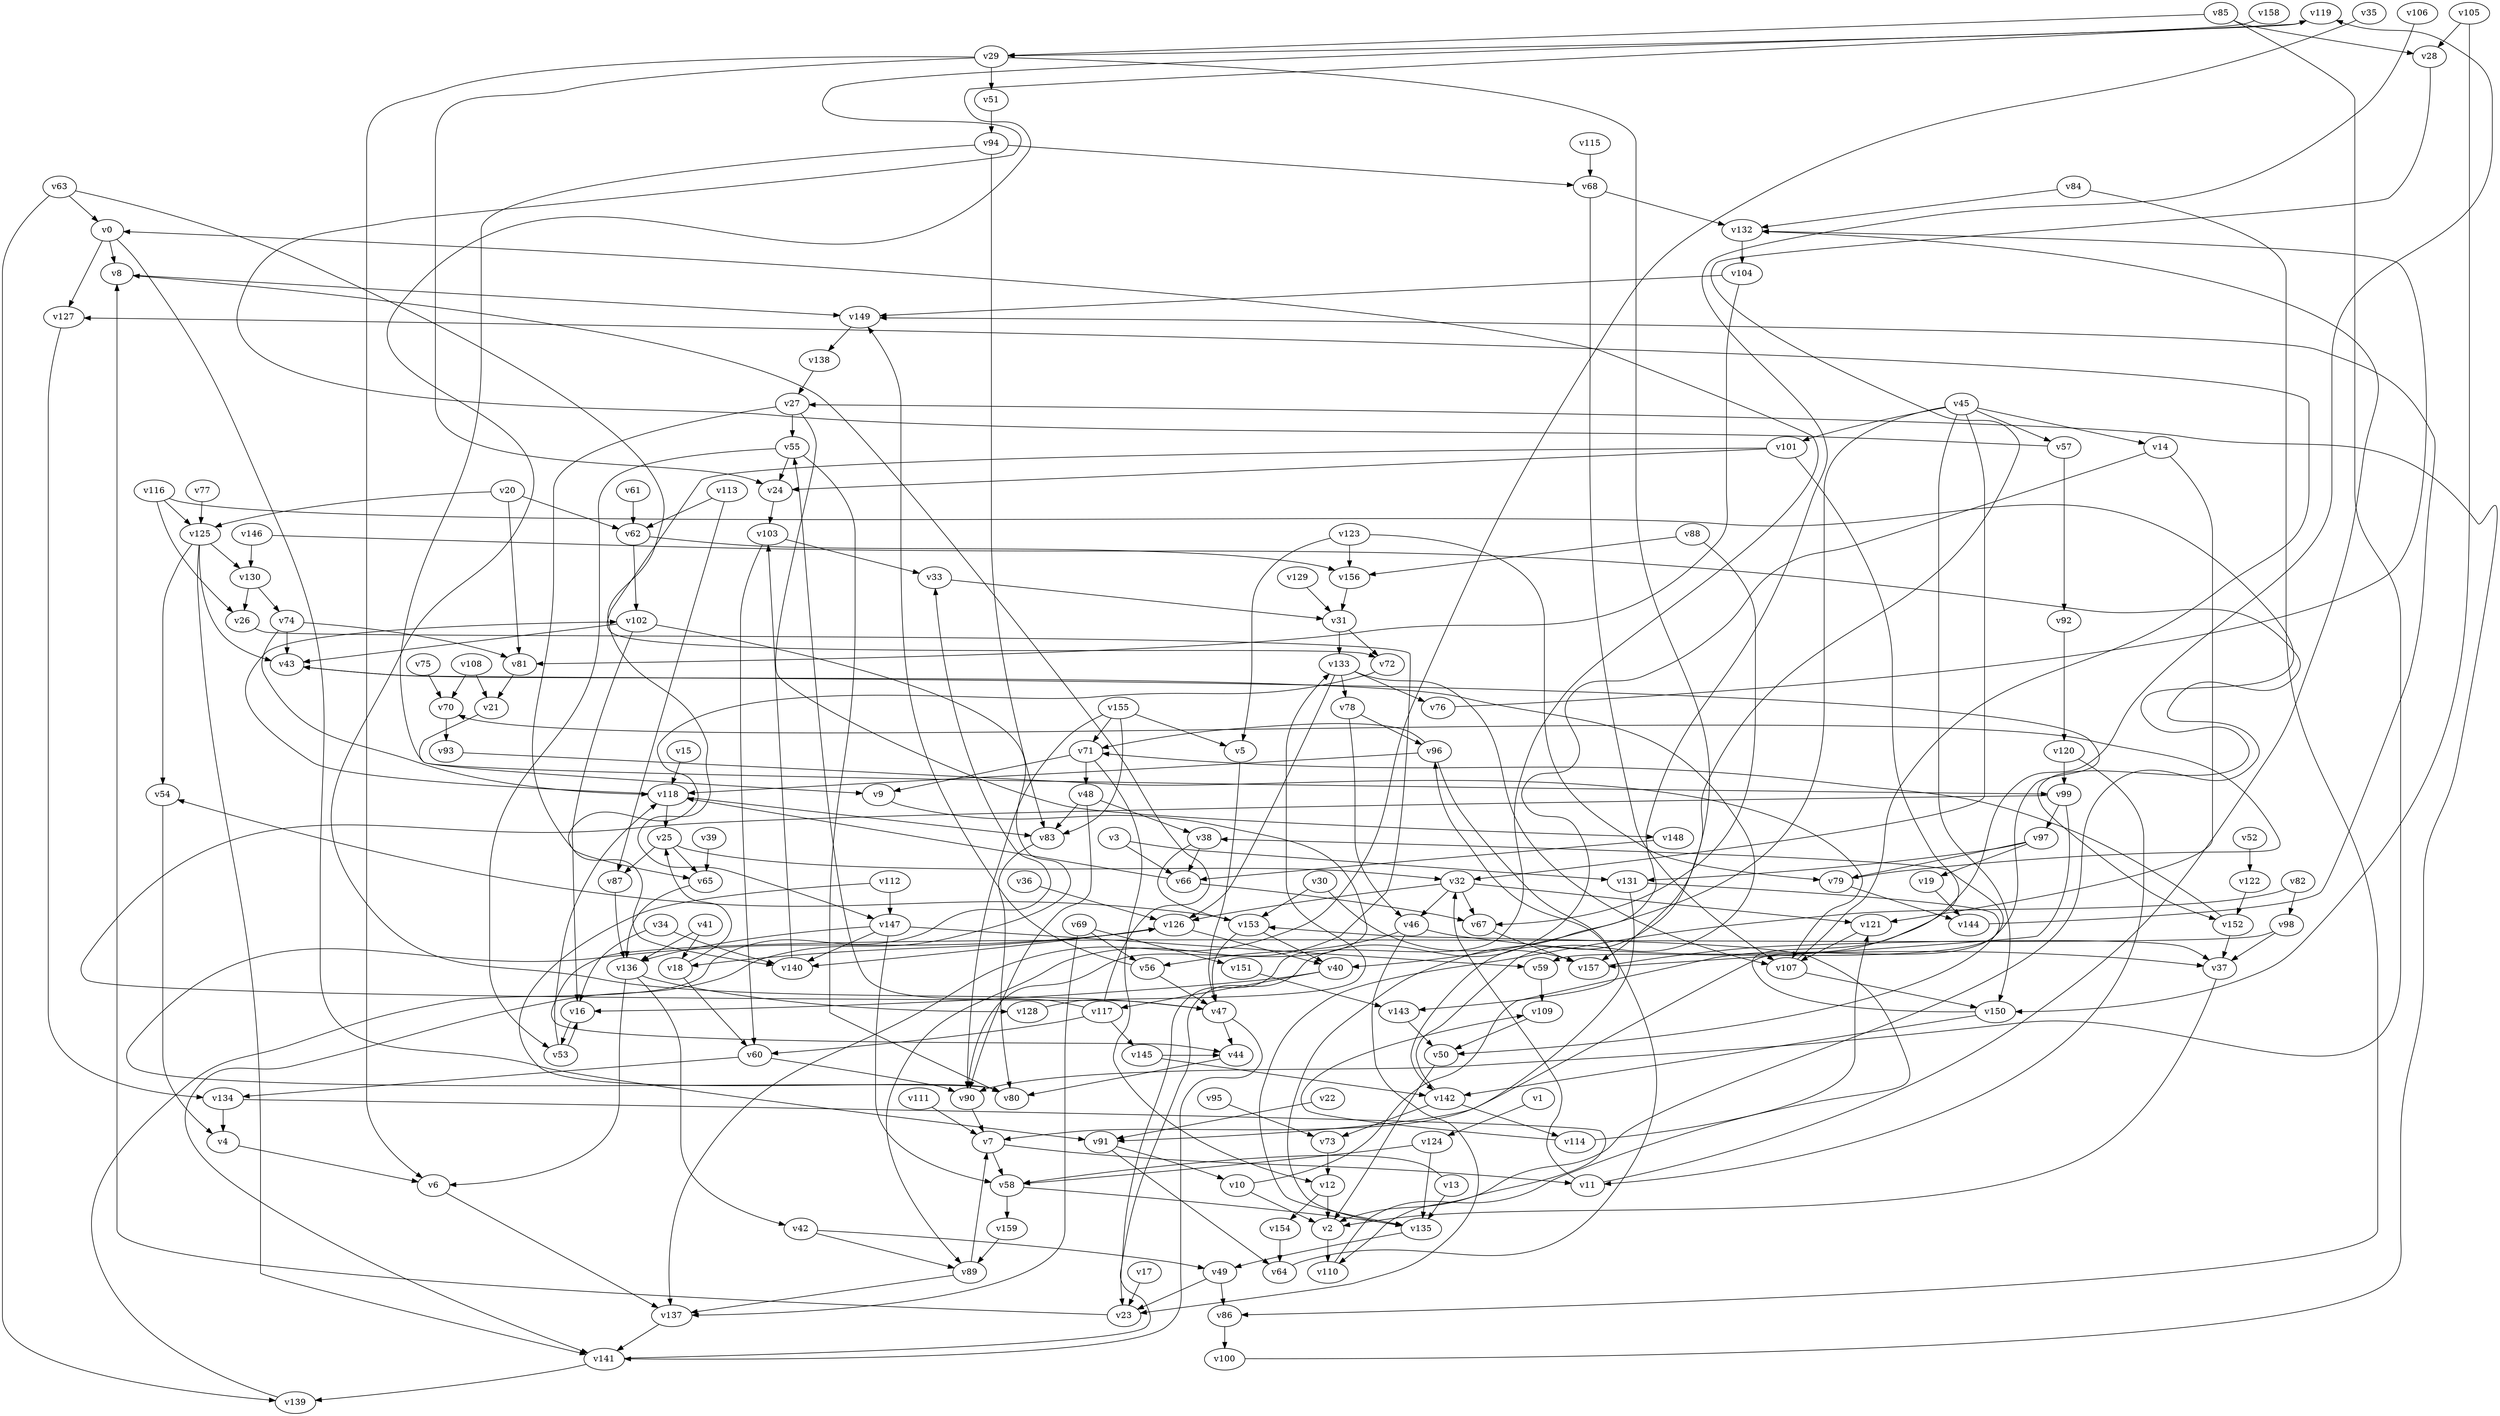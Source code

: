 // Benchmark game 240 - 160 vertices
// time_bound: 21
// targets: v114
digraph G {
    v0 [name="v0", player=0];
    v1 [name="v1", player=1];
    v2 [name="v2", player=0];
    v3 [name="v3", player=0];
    v4 [name="v4", player=0];
    v5 [name="v5", player=1];
    v6 [name="v6", player=0];
    v7 [name="v7", player=1];
    v8 [name="v8", player=0];
    v9 [name="v9", player=1];
    v10 [name="v10", player=1];
    v11 [name="v11", player=1];
    v12 [name="v12", player=0];
    v13 [name="v13", player=0];
    v14 [name="v14", player=1];
    v15 [name="v15", player=1];
    v16 [name="v16", player=0];
    v17 [name="v17", player=0];
    v18 [name="v18", player=1];
    v19 [name="v19", player=0];
    v20 [name="v20", player=1];
    v21 [name="v21", player=0];
    v22 [name="v22", player=0];
    v23 [name="v23", player=0];
    v24 [name="v24", player=1];
    v25 [name="v25", player=1];
    v26 [name="v26", player=1];
    v27 [name="v27", player=1];
    v28 [name="v28", player=1];
    v29 [name="v29", player=0];
    v30 [name="v30", player=1];
    v31 [name="v31", player=0];
    v32 [name="v32", player=1];
    v33 [name="v33", player=0];
    v34 [name="v34", player=1];
    v35 [name="v35", player=1];
    v36 [name="v36", player=0];
    v37 [name="v37", player=0];
    v38 [name="v38", player=1];
    v39 [name="v39", player=1];
    v40 [name="v40", player=1];
    v41 [name="v41", player=0];
    v42 [name="v42", player=1];
    v43 [name="v43", player=0];
    v44 [name="v44", player=1];
    v45 [name="v45", player=1];
    v46 [name="v46", player=1];
    v47 [name="v47", player=0];
    v48 [name="v48", player=1];
    v49 [name="v49", player=0];
    v50 [name="v50", player=0];
    v51 [name="v51", player=0];
    v52 [name="v52", player=1];
    v53 [name="v53", player=0];
    v54 [name="v54", player=1];
    v55 [name="v55", player=1];
    v56 [name="v56", player=1];
    v57 [name="v57", player=0];
    v58 [name="v58", player=0];
    v59 [name="v59", player=0];
    v60 [name="v60", player=1];
    v61 [name="v61", player=0];
    v62 [name="v62", player=1];
    v63 [name="v63", player=0];
    v64 [name="v64", player=0];
    v65 [name="v65", player=1];
    v66 [name="v66", player=1];
    v67 [name="v67", player=1];
    v68 [name="v68", player=0];
    v69 [name="v69", player=0];
    v70 [name="v70", player=1];
    v71 [name="v71", player=0];
    v72 [name="v72", player=1];
    v73 [name="v73", player=1];
    v74 [name="v74", player=0];
    v75 [name="v75", player=0];
    v76 [name="v76", player=1];
    v77 [name="v77", player=1];
    v78 [name="v78", player=1];
    v79 [name="v79", player=1];
    v80 [name="v80", player=0];
    v81 [name="v81", player=0];
    v82 [name="v82", player=1];
    v83 [name="v83", player=1];
    v84 [name="v84", player=1];
    v85 [name="v85", player=0];
    v86 [name="v86", player=0];
    v87 [name="v87", player=0];
    v88 [name="v88", player=1];
    v89 [name="v89", player=1];
    v90 [name="v90", player=1];
    v91 [name="v91", player=1];
    v92 [name="v92", player=1];
    v93 [name="v93", player=0];
    v94 [name="v94", player=0];
    v95 [name="v95", player=1];
    v96 [name="v96", player=1];
    v97 [name="v97", player=1];
    v98 [name="v98", player=1];
    v99 [name="v99", player=0];
    v100 [name="v100", player=0];
    v101 [name="v101", player=1];
    v102 [name="v102", player=0];
    v103 [name="v103", player=1];
    v104 [name="v104", player=0];
    v105 [name="v105", player=0];
    v106 [name="v106", player=0];
    v107 [name="v107", player=0];
    v108 [name="v108", player=1];
    v109 [name="v109", player=0];
    v110 [name="v110", player=0];
    v111 [name="v111", player=1];
    v112 [name="v112", player=0];
    v113 [name="v113", player=0];
    v114 [name="v114", player=1, target=1];
    v115 [name="v115", player=0];
    v116 [name="v116", player=1];
    v117 [name="v117", player=1];
    v118 [name="v118", player=0];
    v119 [name="v119", player=1];
    v120 [name="v120", player=0];
    v121 [name="v121", player=1];
    v122 [name="v122", player=1];
    v123 [name="v123", player=1];
    v124 [name="v124", player=1];
    v125 [name="v125", player=0];
    v126 [name="v126", player=0];
    v127 [name="v127", player=1];
    v128 [name="v128", player=1];
    v129 [name="v129", player=0];
    v130 [name="v130", player=1];
    v131 [name="v131", player=1];
    v132 [name="v132", player=1];
    v133 [name="v133", player=1];
    v134 [name="v134", player=0];
    v135 [name="v135", player=1];
    v136 [name="v136", player=1];
    v137 [name="v137", player=1];
    v138 [name="v138", player=0];
    v139 [name="v139", player=0];
    v140 [name="v140", player=1];
    v141 [name="v141", player=0];
    v142 [name="v142", player=1];
    v143 [name="v143", player=1];
    v144 [name="v144", player=0];
    v145 [name="v145", player=1];
    v146 [name="v146", player=0];
    v147 [name="v147", player=1];
    v148 [name="v148", player=0];
    v149 [name="v149", player=0];
    v150 [name="v150", player=0];
    v151 [name="v151", player=0];
    v152 [name="v152", player=0];
    v153 [name="v153", player=0];
    v154 [name="v154", player=0];
    v155 [name="v155", player=1];
    v156 [name="v156", player=0];
    v157 [name="v157", player=0];
    v158 [name="v158", player=0];
    v159 [name="v159", player=1];

    v0 -> v8;
    v1 -> v124;
    v2 -> v110;
    v3 -> v66;
    v4 -> v6;
    v5 -> v47;
    v6 -> v137;
    v7 -> v11;
    v8 -> v149;
    v9 -> v90 [constraint="t >= 4"];
    v10 -> v119 [constraint="t mod 3 == 2"];
    v11 -> v132 [constraint="t < 15"];
    v12 -> v2;
    v13 -> v58 [constraint="t < 8"];
    v14 -> v23 [constraint="t < 14"];
    v15 -> v118;
    v16 -> v53;
    v17 -> v23;
    v18 -> v25;
    v19 -> v144;
    v20 -> v62;
    v21 -> v99 [constraint="t mod 4 == 2"];
    v22 -> v91;
    v23 -> v8;
    v24 -> v103;
    v25 -> v32;
    v26 -> v89 [constraint="t >= 3"];
    v27 -> v148 [constraint="t mod 2 == 0"];
    v28 -> v142 [constraint="t < 15"];
    v29 -> v157;
    v30 -> v153;
    v31 -> v133;
    v32 -> v126;
    v33 -> v31;
    v34 -> v16;
    v35 -> v137 [constraint="t mod 4 == 0"];
    v36 -> v126;
    v37 -> v2;
    v38 -> v66;
    v39 -> v65;
    v40 -> v117;
    v41 -> v18;
    v42 -> v89 [constraint="t < 11"];
    v43 -> v91 [constraint="t < 12"];
    v44 -> v80;
    v45 -> v32;
    v46 -> v23;
    v47 -> v141;
    v48 -> v83;
    v49 -> v23;
    v50 -> v2;
    v51 -> v94;
    v52 -> v122;
    v53 -> v118;
    v54 -> v4;
    v55 -> v80;
    v56 -> v47;
    v57 -> v119 [constraint="t >= 1"];
    v58 -> v159;
    v59 -> v109;
    v60 -> v90;
    v61 -> v62;
    v62 -> v102;
    v63 -> v147 [constraint="t < 13"];
    v64 -> v96;
    v65 -> v136;
    v66 -> v118 [constraint="t >= 2"];
    v67 -> v157;
    v68 -> v132;
    v69 -> v56 [constraint="t < 13"];
    v70 -> v93;
    v71 -> v48;
    v72 -> v140 [constraint="t >= 5"];
    v73 -> v12;
    v74 -> v43;
    v75 -> v70;
    v76 -> v132 [constraint="t < 8"];
    v77 -> v125;
    v78 -> v96;
    v79 -> v70 [constraint="t mod 2 == 1"];
    v80 -> v126 [constraint="t mod 4 == 2"];
    v81 -> v21;
    v82 -> v135 [constraint="t < 13"];
    v83 -> v80;
    v84 -> v132;
    v85 -> v28;
    v86 -> v100;
    v87 -> v136;
    v88 -> v156;
    v89 -> v137;
    v90 -> v7;
    v91 -> v64;
    v92 -> v120;
    v93 -> v107 [constraint="t mod 4 == 2"];
    v94 -> v83;
    v95 -> v73;
    v96 -> v71 [constraint="t < 9"];
    v97 -> v19 [constraint="t < 10"];
    v98 -> v44 [constraint="t >= 4"];
    v99 -> v47 [constraint="t < 15"];
    v100 -> v27 [constraint="t >= 1"];
    v101 -> v72 [constraint="t < 9"];
    v102 -> v141 [constraint="t mod 3 == 0"];
    v103 -> v33;
    v104 -> v81;
    v105 -> v28;
    v106 -> v135 [constraint="t mod 2 == 1"];
    v107 -> v127 [constraint="t mod 2 == 0"];
    v108 -> v21;
    v109 -> v50;
    v110 -> v153 [constraint="t >= 5"];
    v111 -> v7;
    v112 -> v80 [constraint="t < 10"];
    v113 -> v62;
    v114 -> v109 [constraint="t >= 4"];
    v115 -> v68;
    v116 -> v152 [constraint="t mod 5 == 2"];
    v117 -> v8 [constraint="t >= 5"];
    v118 -> v102 [constraint="t >= 3"];
    v119 -> v47 [constraint="t mod 2 == 1"];
    v120 -> v11;
    v121 -> v107;
    v122 -> v152;
    v123 -> v79;
    v124 -> v58;
    v125 -> v141;
    v126 -> v140;
    v127 -> v134;
    v128 -> v133;
    v129 -> v31;
    v130 -> v74;
    v131 -> v50 [constraint="t >= 2"];
    v132 -> v104;
    v133 -> v126;
    v134 -> v110 [constraint="t < 11"];
    v135 -> v49;
    v136 -> v6;
    v137 -> v141;
    v138 -> v27;
    v139 -> v33 [constraint="t < 8"];
    v140 -> v103;
    v141 -> v0 [constraint="t >= 5"];
    v142 -> v43 [constraint="t mod 5 == 4"];
    v143 -> v50;
    v144 -> v149 [constraint="t mod 3 == 1"];
    v145 -> v44 [constraint="t mod 3 == 1"];
    v146 -> v2 [constraint="t < 15"];
    v147 -> v59;
    v148 -> v66;
    v149 -> v138;
    v150 -> v38 [constraint="t < 15"];
    v151 -> v143;
    v152 -> v71 [constraint="t mod 5 == 4"];
    v153 -> v54 [constraint="t < 6"];
    v154 -> v64;
    v155 -> v90;
    v156 -> v31;
    v157 -> v37 [constraint="t mod 4 == 3"];
    v158 -> v29 [constraint="t mod 5 == 4"];
    v159 -> v89;
    v96 -> v118;
    v130 -> v26;
    v11 -> v32;
    v123 -> v156;
    v82 -> v98;
    v126 -> v18;
    v85 -> v90;
    v133 -> v76;
    v117 -> v145;
    v56 -> v149;
    v45 -> v57;
    v3 -> v131;
    v48 -> v90;
    v147 -> v58;
    v0 -> v91;
    v133 -> v107;
    v125 -> v54;
    v118 -> v25;
    v142 -> v114;
    v27 -> v55;
    v99 -> v97;
    v40 -> v16;
    v25 -> v65;
    v97 -> v131;
    v74 -> v81;
    v62 -> v156;
    v145 -> v142;
    v101 -> v24;
    v108 -> v70;
    v103 -> v60;
    v66 -> v67;
    v126 -> v40;
    v53 -> v16;
    v29 -> v51;
    v27 -> v65;
    v84 -> v86;
    v45 -> v101;
    v85 -> v29;
    v88 -> v67;
    v125 -> v130;
    v113 -> v87;
    v116 -> v26;
    v12 -> v154;
    v79 -> v144;
    v10 -> v2;
    v7 -> v58;
    v20 -> v125;
    v142 -> v73;
    v153 -> v40;
    v134 -> v4;
    v32 -> v67;
    v99 -> v157;
    v69 -> v137;
    v112 -> v147;
    v131 -> v7;
    v48 -> v38;
    v49 -> v86;
    v47 -> v44;
    v133 -> v78;
    v155 -> v5;
    v29 -> v24;
    v114 -> v121;
    v123 -> v5;
    v45 -> v150;
    v45 -> v40;
    v46 -> v56;
    v34 -> v140;
    v117 -> v55;
    v31 -> v72;
    v147 -> v140;
    v55 -> v24;
    v147 -> v136;
    v60 -> v134;
    v71 -> v12;
    v57 -> v92;
    v42 -> v49;
    v32 -> v121;
    v105 -> v150;
    v46 -> v37;
    v25 -> v87;
    v38 -> v153;
    v124 -> v135;
    v91 -> v10;
    v69 -> v151;
    v118 -> v83;
    v153 -> v47;
    v125 -> v43;
    v97 -> v79;
    v63 -> v0;
    v96 -> v143;
    v74 -> v118;
    v136 -> v128;
    v94 -> v68;
    v14 -> v121;
    v141 -> v139;
    v136 -> v42;
    v89 -> v7;
    v68 -> v107;
    v146 -> v130;
    v155 -> v71;
    v94 -> v9;
    v30 -> v157;
    v117 -> v60;
    v78 -> v46;
    v18 -> v60;
    v45 -> v14;
    v104 -> v149;
    v102 -> v43;
    v102 -> v16;
    v13 -> v135;
    v29 -> v6;
    v58 -> v135;
    v116 -> v125;
    v32 -> v46;
    v41 -> v136;
    v152 -> v37;
    v107 -> v150;
    v101 -> v59;
    v63 -> v139;
    v120 -> v99;
    v20 -> v81;
    v98 -> v37;
    v71 -> v9;
    v55 -> v53;
    v0 -> v127;
    v155 -> v83;
    v150 -> v142;
}
